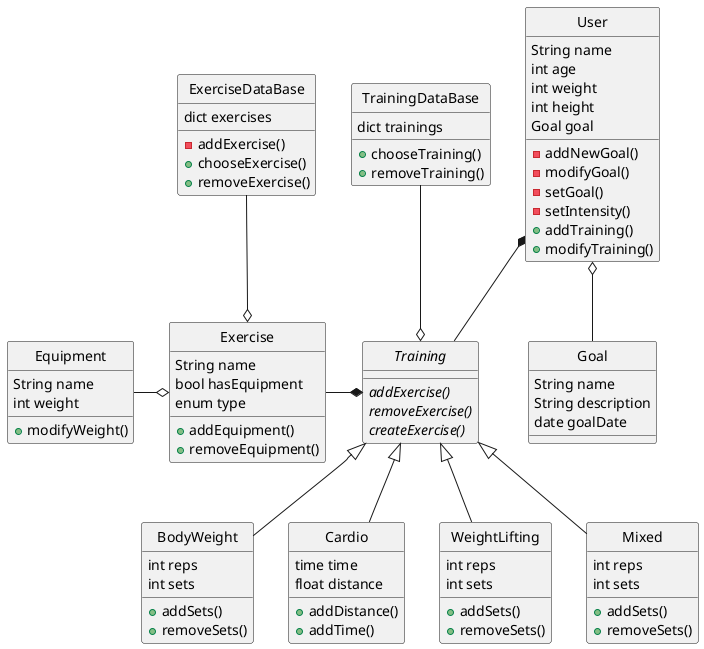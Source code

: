 @startuml FitnessUml
skinparam Style strictuml
class User {
    String name
    int age
    int weight
    int height
    Goal goal
    -addNewGoal()
    -modifyGoal()
    -setGoal()
    -setIntensity()
    +addTraining()
    +modifyTraining()
}

class Goal {
    String name
    String description
    date goalDate
}

class TrainingDataBase {
    dict trainings
    +chooseTraining()
    +removeTraining()
}

class ExerciseDataBase {
    dict exercises
    -addExercise()
    +chooseExercise()
    +removeExercise()
}

class Exercise {
    String name
    bool hasEquipment
    enum type
    +addEquipment()
    +removeEquipment()
}

class Equipment {
    String name
    int weight
    +modifyWeight()
}

abstract class Training {
    {abstract} addExercise()
    {abstract} removeExercise()
    {abstract} createExercise()
}

class BodyWeight {
    int reps
    int sets
    +addSets()
    +removeSets()
}

class Cardio {
    time time 
    float distance
    +addDistance()
    +addTime()

}

class WeightLifting {
    int reps
    int sets
    +addSets()
    +removeSets()
}

class Mixed {
    int reps
    int sets
    +addSets()
    +removeSets()
}

User o-- Goal
User *-- Training
Equipment -o Exercise
Exercise -* Training
TrainingDataBase --o Training
ExerciseDataBase --o Exercise
Training <|-- BodyWeight
Training <|-- Cardio
Training <|-- WeightLifting
Training <|-- Mixed

@enduml